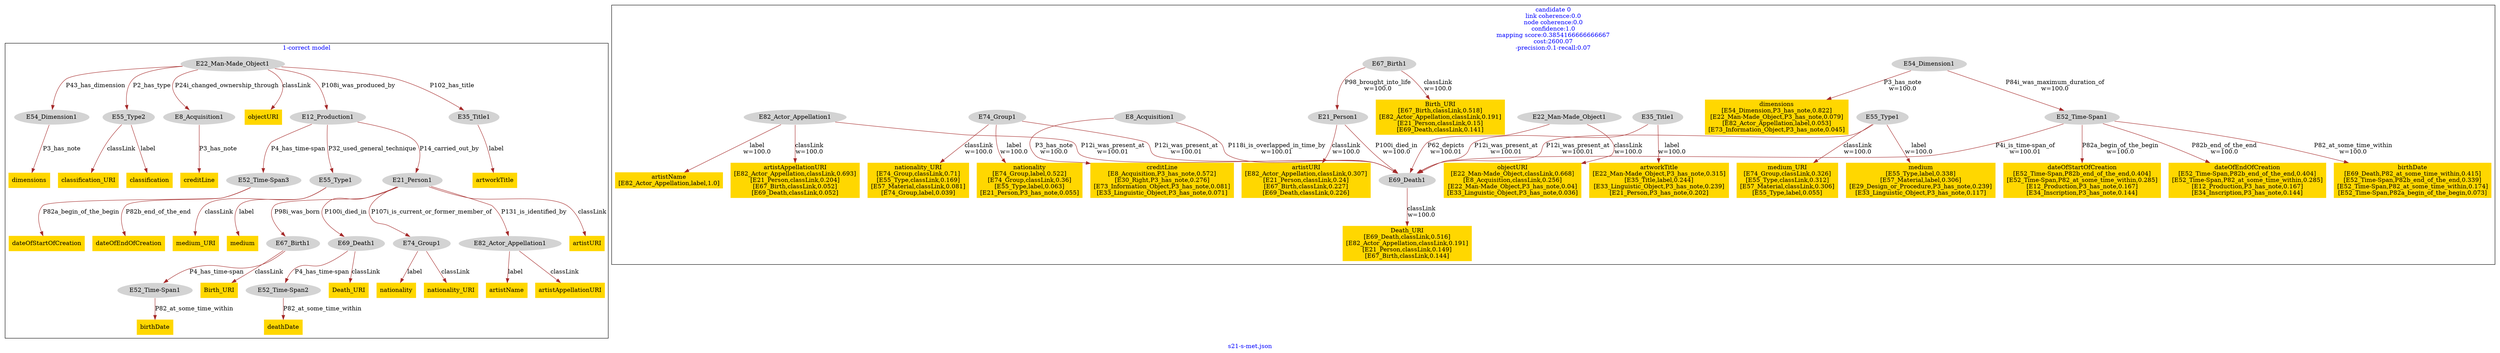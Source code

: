 digraph n0 {
fontcolor="blue"
remincross="true"
label="s21-s-met.json"
subgraph cluster_0 {
label="1-correct model"
n2[style="filled",color="white",fillcolor="lightgray",label="E12_Production1"];
n3[style="filled",color="white",fillcolor="lightgray",label="E21_Person1"];
n4[style="filled",color="white",fillcolor="lightgray",label="E52_Time-Span3"];
n5[style="filled",color="white",fillcolor="lightgray",label="E55_Type1"];
n6[style="filled",color="white",fillcolor="lightgray",label="E67_Birth1"];
n7[style="filled",color="white",fillcolor="lightgray",label="E69_Death1"];
n8[style="filled",color="white",fillcolor="lightgray",label="E74_Group1"];
n9[style="filled",color="white",fillcolor="lightgray",label="E82_Actor_Appellation1"];
n10[style="filled",color="white",fillcolor="lightgray",label="E22_Man-Made_Object1"];
n11[style="filled",color="white",fillcolor="lightgray",label="E35_Title1"];
n12[style="filled",color="white",fillcolor="lightgray",label="E54_Dimension1"];
n13[style="filled",color="white",fillcolor="lightgray",label="E55_Type2"];
n14[style="filled",color="white",fillcolor="lightgray",label="E8_Acquisition1"];
n15[style="filled",color="white",fillcolor="lightgray",label="E52_Time-Span1"];
n16[style="filled",color="white",fillcolor="lightgray",label="E52_Time-Span2"];
n17[shape="plaintext",style="filled",fillcolor="gold",label="nationality"];
n18[shape="plaintext",style="filled",fillcolor="gold",label="medium"];
n19[shape="plaintext",style="filled",fillcolor="gold",label="dateOfEndOfCreation"];
n20[shape="plaintext",style="filled",fillcolor="gold",label="birthDate"];
n21[shape="plaintext",style="filled",fillcolor="gold",label="dateOfStartOfCreation"];
n22[shape="plaintext",style="filled",fillcolor="gold",label="classification"];
n23[shape="plaintext",style="filled",fillcolor="gold",label="deathDate"];
n24[shape="plaintext",style="filled",fillcolor="gold",label="creditLine"];
n25[shape="plaintext",style="filled",fillcolor="gold",label="medium_URI"];
n26[shape="plaintext",style="filled",fillcolor="gold",label="artworkTitle"];
n27[shape="plaintext",style="filled",fillcolor="gold",label="dimensions"];
n28[shape="plaintext",style="filled",fillcolor="gold",label="artistName"];
n29[shape="plaintext",style="filled",fillcolor="gold",label="Birth_URI"];
n30[shape="plaintext",style="filled",fillcolor="gold",label="artistURI"];
n31[shape="plaintext",style="filled",fillcolor="gold",label="classification_URI"];
n32[shape="plaintext",style="filled",fillcolor="gold",label="objectURI"];
n33[shape="plaintext",style="filled",fillcolor="gold",label="nationality_URI"];
n34[shape="plaintext",style="filled",fillcolor="gold",label="Death_URI"];
n35[shape="plaintext",style="filled",fillcolor="gold",label="artistAppellationURI"];
}
subgraph cluster_1 {
label="candidate 0\nlink coherence:0.0\nnode coherence:0.0\nconfidence:1.0\nmapping score:0.3854166666666667\ncost:2600.07\n-precision:0.1-recall:0.07"
n37[style="filled",color="white",fillcolor="lightgray",label="E21_Person1"];
n38[shape="plaintext",style="filled",fillcolor="gold",label="artistURI\n[E82_Actor_Appellation,classLink,0.307]\n[E21_Person,classLink,0.24]\n[E67_Birth,classLink,0.227]\n[E69_Death,classLink,0.226]"];
n39[style="filled",color="white",fillcolor="lightgray",label="E22_Man-Made_Object1"];
n40[shape="plaintext",style="filled",fillcolor="gold",label="objectURI\n[E22_Man-Made_Object,classLink,0.668]\n[E8_Acquisition,classLink,0.256]\n[E22_Man-Made_Object,P3_has_note,0.04]\n[E33_Linguistic_Object,P3_has_note,0.036]"];
n41[style="filled",color="white",fillcolor="lightgray",label="E35_Title1"];
n42[shape="plaintext",style="filled",fillcolor="gold",label="artworkTitle\n[E22_Man-Made_Object,P3_has_note,0.315]\n[E35_Title,label,0.244]\n[E33_Linguistic_Object,P3_has_note,0.239]\n[E21_Person,P3_has_note,0.202]"];
n43[style="filled",color="white",fillcolor="lightgray",label="E52_Time-Span1"];
n44[shape="plaintext",style="filled",fillcolor="gold",label="birthDate\n[E69_Death,P82_at_some_time_within,0.415]\n[E52_Time-Span,P82b_end_of_the_end,0.339]\n[E52_Time-Span,P82_at_some_time_within,0.174]\n[E52_Time-Span,P82a_begin_of_the_begin,0.073]"];
n45[shape="plaintext",style="filled",fillcolor="gold",label="dateOfStartOfCreation\n[E52_Time-Span,P82b_end_of_the_end,0.404]\n[E52_Time-Span,P82_at_some_time_within,0.285]\n[E12_Production,P3_has_note,0.167]\n[E34_Inscription,P3_has_note,0.144]"];
n46[shape="plaintext",style="filled",fillcolor="gold",label="dateOfEndOfCreation\n[E52_Time-Span,P82b_end_of_the_end,0.404]\n[E52_Time-Span,P82_at_some_time_within,0.285]\n[E12_Production,P3_has_note,0.167]\n[E34_Inscription,P3_has_note,0.144]"];
n47[style="filled",color="white",fillcolor="lightgray",label="E54_Dimension1"];
n48[shape="plaintext",style="filled",fillcolor="gold",label="dimensions\n[E54_Dimension,P3_has_note,0.822]\n[E22_Man-Made_Object,P3_has_note,0.079]\n[E82_Actor_Appellation,label,0.053]\n[E73_Information_Object,P3_has_note,0.045]"];
n49[style="filled",color="white",fillcolor="lightgray",label="E55_Type1"];
n50[shape="plaintext",style="filled",fillcolor="gold",label="medium_URI\n[E74_Group,classLink,0.326]\n[E55_Type,classLink,0.312]\n[E57_Material,classLink,0.306]\n[E55_Type,label,0.055]"];
n51[shape="plaintext",style="filled",fillcolor="gold",label="medium\n[E55_Type,label,0.338]\n[E57_Material,label,0.306]\n[E29_Design_or_Procedure,P3_has_note,0.239]\n[E33_Linguistic_Object,P3_has_note,0.117]"];
n52[style="filled",color="white",fillcolor="lightgray",label="E67_Birth1"];
n53[shape="plaintext",style="filled",fillcolor="gold",label="Birth_URI\n[E67_Birth,classLink,0.518]\n[E82_Actor_Appellation,classLink,0.191]\n[E21_Person,classLink,0.15]\n[E69_Death,classLink,0.141]"];
n54[style="filled",color="white",fillcolor="lightgray",label="E69_Death1"];
n55[shape="plaintext",style="filled",fillcolor="gold",label="Death_URI\n[E69_Death,classLink,0.516]\n[E82_Actor_Appellation,classLink,0.191]\n[E21_Person,classLink,0.149]\n[E67_Birth,classLink,0.144]"];
n56[style="filled",color="white",fillcolor="lightgray",label="E74_Group1"];
n57[shape="plaintext",style="filled",fillcolor="gold",label="nationality_URI\n[E74_Group,classLink,0.71]\n[E55_Type,classLink,0.169]\n[E57_Material,classLink,0.081]\n[E74_Group,label,0.039]"];
n58[shape="plaintext",style="filled",fillcolor="gold",label="nationality\n[E74_Group,label,0.522]\n[E74_Group,classLink,0.36]\n[E55_Type,label,0.063]\n[E21_Person,P3_has_note,0.055]"];
n59[style="filled",color="white",fillcolor="lightgray",label="E82_Actor_Appellation1"];
n60[shape="plaintext",style="filled",fillcolor="gold",label="artistAppellationURI\n[E82_Actor_Appellation,classLink,0.693]\n[E21_Person,classLink,0.204]\n[E67_Birth,classLink,0.052]\n[E69_Death,classLink,0.052]"];
n61[shape="plaintext",style="filled",fillcolor="gold",label="artistName\n[E82_Actor_Appellation,label,1.0]"];
n62[style="filled",color="white",fillcolor="lightgray",label="E8_Acquisition1"];
n63[shape="plaintext",style="filled",fillcolor="gold",label="creditLine\n[E8_Acquisition,P3_has_note,0.572]\n[E30_Right,P3_has_note,0.276]\n[E73_Information_Object,P3_has_note,0.081]\n[E33_Linguistic_Object,P3_has_note,0.071]"];
}
n2 -> n3[color="brown",fontcolor="black",label="P14_carried_out_by"]
n2 -> n4[color="brown",fontcolor="black",label="P4_has_time-span"]
n2 -> n5[color="brown",fontcolor="black",label="P32_used_general_technique"]
n3 -> n6[color="brown",fontcolor="black",label="P98i_was_born"]
n3 -> n7[color="brown",fontcolor="black",label="P100i_died_in"]
n3 -> n8[color="brown",fontcolor="black",label="P107i_is_current_or_former_member_of"]
n3 -> n9[color="brown",fontcolor="black",label="P131_is_identified_by"]
n10 -> n2[color="brown",fontcolor="black",label="P108i_was_produced_by"]
n10 -> n11[color="brown",fontcolor="black",label="P102_has_title"]
n10 -> n12[color="brown",fontcolor="black",label="P43_has_dimension"]
n10 -> n13[color="brown",fontcolor="black",label="P2_has_type"]
n10 -> n14[color="brown",fontcolor="black",label="P24i_changed_ownership_through"]
n6 -> n15[color="brown",fontcolor="black",label="P4_has_time-span"]
n7 -> n16[color="brown",fontcolor="black",label="P4_has_time-span"]
n8 -> n17[color="brown",fontcolor="black",label="label"]
n5 -> n18[color="brown",fontcolor="black",label="label"]
n4 -> n19[color="brown",fontcolor="black",label="P82b_end_of_the_end"]
n15 -> n20[color="brown",fontcolor="black",label="P82_at_some_time_within"]
n4 -> n21[color="brown",fontcolor="black",label="P82a_begin_of_the_begin"]
n13 -> n22[color="brown",fontcolor="black",label="label"]
n16 -> n23[color="brown",fontcolor="black",label="P82_at_some_time_within"]
n14 -> n24[color="brown",fontcolor="black",label="P3_has_note"]
n5 -> n25[color="brown",fontcolor="black",label="classLink"]
n11 -> n26[color="brown",fontcolor="black",label="label"]
n12 -> n27[color="brown",fontcolor="black",label="P3_has_note"]
n9 -> n28[color="brown",fontcolor="black",label="label"]
n6 -> n29[color="brown",fontcolor="black",label="classLink"]
n3 -> n30[color="brown",fontcolor="black",label="classLink"]
n13 -> n31[color="brown",fontcolor="black",label="classLink"]
n10 -> n32[color="brown",fontcolor="black",label="classLink"]
n8 -> n33[color="brown",fontcolor="black",label="classLink"]
n7 -> n34[color="brown",fontcolor="black",label="classLink"]
n9 -> n35[color="brown",fontcolor="black",label="classLink"]
n37 -> n38[color="brown",fontcolor="black",label="classLink\nw=100.0"]
n39 -> n40[color="brown",fontcolor="black",label="classLink\nw=100.0"]
n41 -> n42[color="brown",fontcolor="black",label="label\nw=100.0"]
n43 -> n44[color="brown",fontcolor="black",label="P82_at_some_time_within\nw=100.0"]
n43 -> n45[color="brown",fontcolor="black",label="P82a_begin_of_the_begin\nw=100.0"]
n43 -> n46[color="brown",fontcolor="black",label="P82b_end_of_the_end\nw=100.0"]
n47 -> n48[color="brown",fontcolor="black",label="P3_has_note\nw=100.0"]
n49 -> n50[color="brown",fontcolor="black",label="classLink\nw=100.0"]
n49 -> n51[color="brown",fontcolor="black",label="label\nw=100.0"]
n52 -> n53[color="brown",fontcolor="black",label="classLink\nw=100.0"]
n54 -> n55[color="brown",fontcolor="black",label="classLink\nw=100.0"]
n56 -> n57[color="brown",fontcolor="black",label="classLink\nw=100.0"]
n56 -> n58[color="brown",fontcolor="black",label="label\nw=100.0"]
n59 -> n60[color="brown",fontcolor="black",label="classLink\nw=100.0"]
n59 -> n61[color="brown",fontcolor="black",label="label\nw=100.0"]
n62 -> n63[color="brown",fontcolor="black",label="P3_has_note\nw=100.0"]
n37 -> n54[color="brown",fontcolor="black",label="P100i_died_in\nw=100.0"]
n39 -> n54[color="brown",fontcolor="black",label="P62_depicts\nw=100.01"]
n41 -> n54[color="brown",fontcolor="black",label="P12i_was_present_at\nw=100.01"]
n43 -> n54[color="brown",fontcolor="black",label="P4i_is_time-span_of\nw=100.01"]
n47 -> n43[color="brown",fontcolor="black",label="P84i_was_maximum_duration_of\nw=100.0"]
n49 -> n54[color="brown",fontcolor="black",label="P12i_was_present_at\nw=100.01"]
n52 -> n37[color="brown",fontcolor="black",label="P98_brought_into_life\nw=100.0"]
n56 -> n54[color="brown",fontcolor="black",label="P12i_was_present_at\nw=100.01"]
n59 -> n54[color="brown",fontcolor="black",label="P12i_was_present_at\nw=100.01"]
n62 -> n54[color="brown",fontcolor="black",label="P118i_is_overlapped_in_time_by\nw=100.01"]
}
